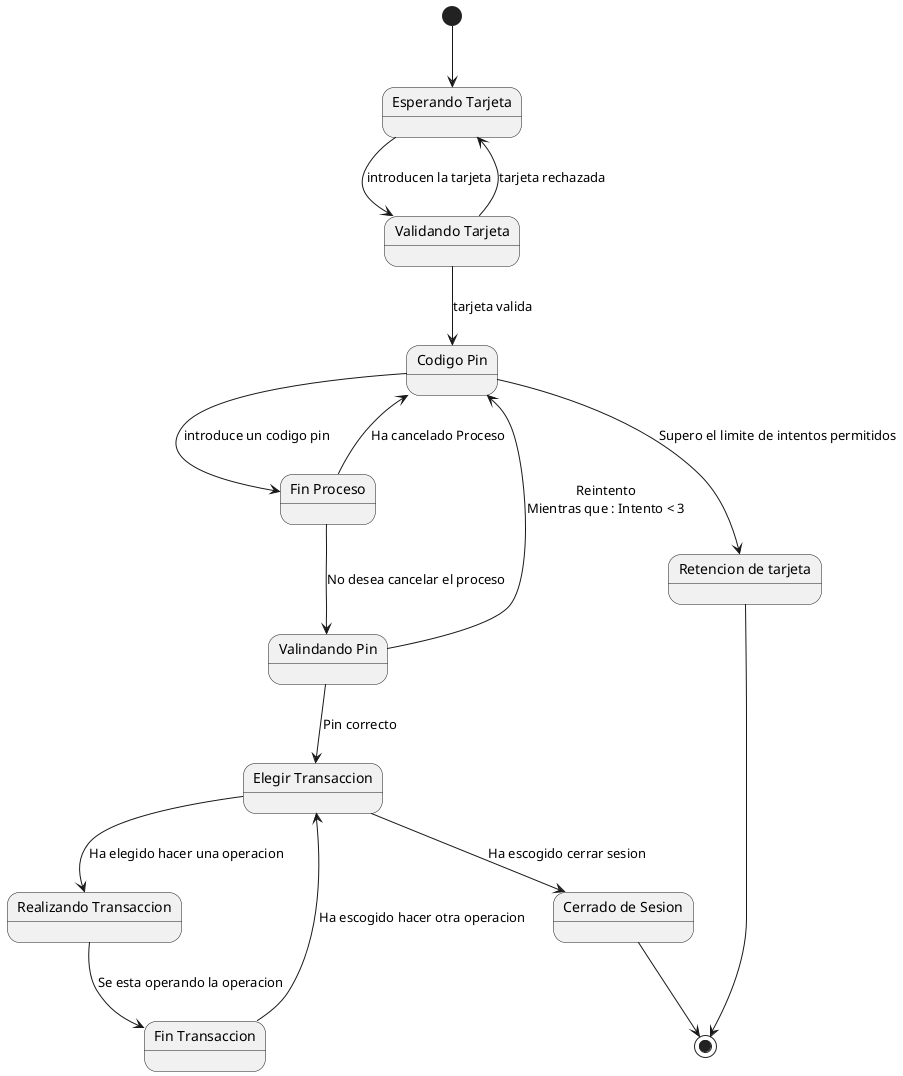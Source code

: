 @startuml
state "Esperando Tarjeta" as espera_tarjeta
state "Validando Tarjeta" as validando_tarjeta
state "Codigo Pin" as codigo_pin
state "Valindando Pin" as validando_pin
state "Fin Proceso" as selecion_proceso
state "Retencion de tarjeta" as retencion_tarjeta
state "Elegir Transaccion" as elegir_transaccion
state "Realizando Transaccion" as realizando_transaccion
state "Fin Transaccion" as fin_transaccion
state "Cerrado de Sesion" as cerrando_sesion
state "Finalizar Proceso" as fin  <<end>>

[*] --> espera_tarjeta

espera_tarjeta--> validando_tarjeta : introducen la tarjeta
validando_tarjeta --> espera_tarjeta: tarjeta rechazada
validando_tarjeta --> codigo_pin: tarjeta valida

codigo_pin--> selecion_proceso : introduce un codigo pin

selecion_proceso --> codigo_pin: Ha cancelado Proceso
selecion_proceso --> validando_pin:No desea cancelar el proceso

validando_pin--> codigo_pin: Reintento\nMientras que : Intento < 3 
validando_pin --> elegir_transaccion: Pin correcto

elegir_transaccion--> realizando_transaccion : Ha elegido hacer una operacion

realizando_transaccion --> fin_transaccion: Se esta operando la operacion
fin_transaccion --> elegir_transaccion : Ha escogido hacer otra operacion

elegir_transaccion--> cerrando_sesion :Ha escogido cerrar sesion 


cerrando_sesion --> fin 
codigo_pin--> retencion_tarjeta : Supero el limite de intentos permitidos

retencion_tarjeta --> fin
@enduml
